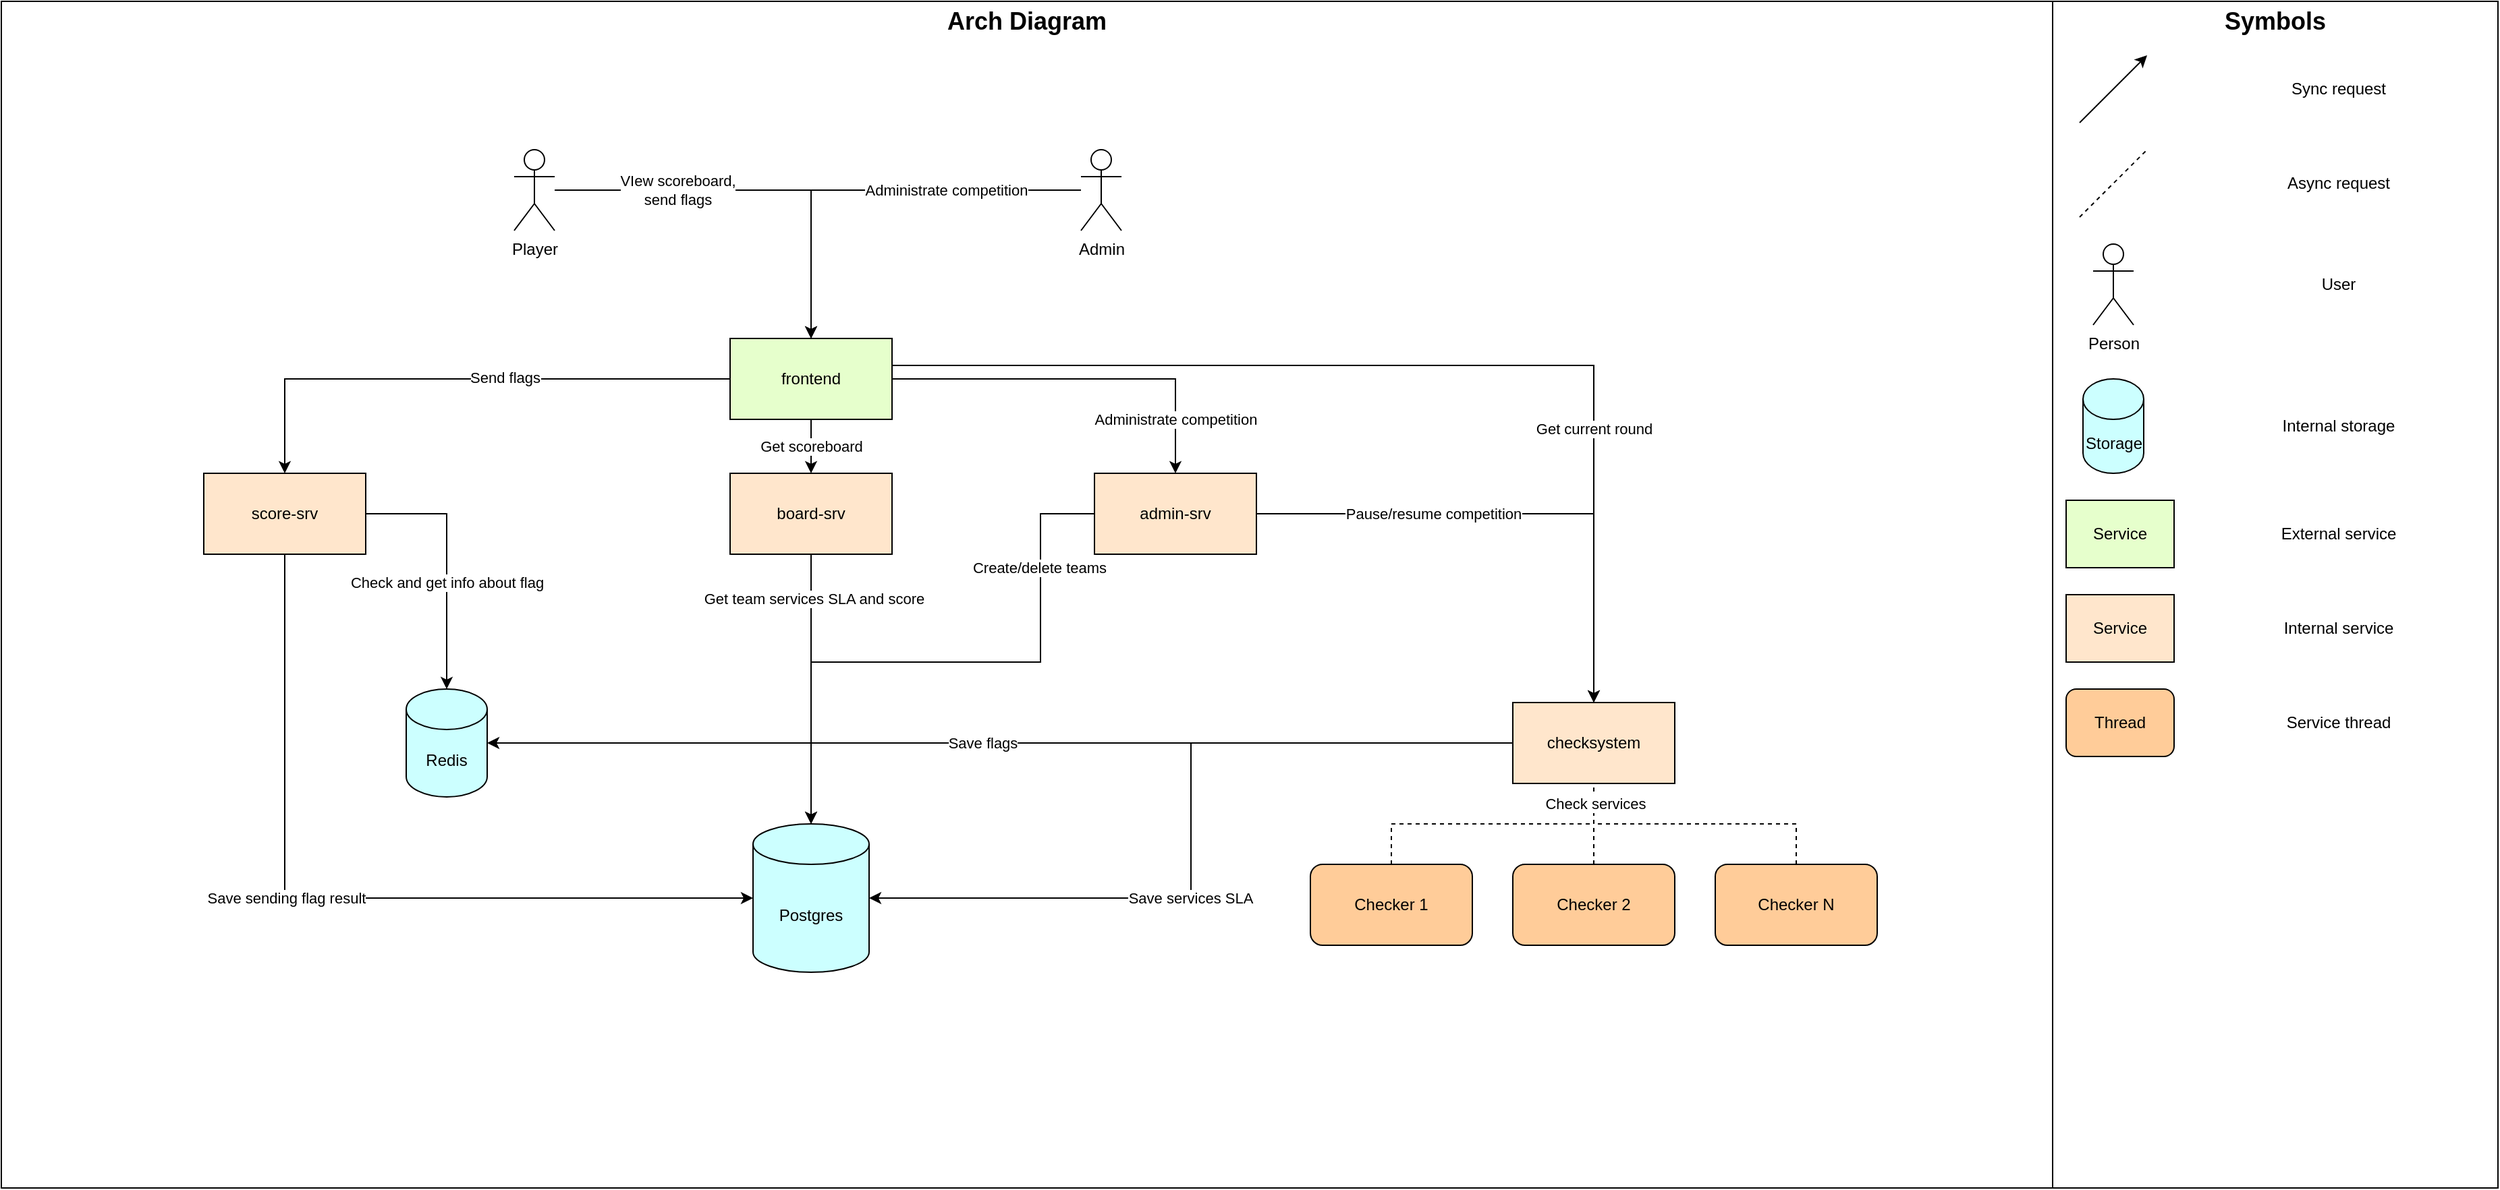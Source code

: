 <mxfile version="28.2.0">
  <diagram name="Страница — 1" id="Ni9d62_GUsq3itfJfj9p">
    <mxGraphModel dx="1727" dy="2165" grid="1" gridSize="10" guides="1" tooltips="1" connect="1" arrows="1" fold="1" page="1" pageScale="1" pageWidth="827" pageHeight="1169" math="0" shadow="0">
      <root>
        <mxCell id="0" />
        <mxCell id="1" parent="0" />
        <mxCell id="X5GpdGxEKk11jWqyikx_-73" value="" style="rounded=0;whiteSpace=wrap;html=1;" parent="1" vertex="1">
          <mxGeometry x="40" y="-160" width="1850" height="880" as="geometry" />
        </mxCell>
        <mxCell id="X5GpdGxEKk11jWqyikx_-41" value="" style="rounded=0;whiteSpace=wrap;html=1;shadow=0;fillColor=none;" parent="1" vertex="1">
          <mxGeometry x="1560" y="-160" width="330" height="880" as="geometry" />
        </mxCell>
        <mxCell id="X5GpdGxEKk11jWqyikx_-40" value="" style="rounded=0;whiteSpace=wrap;html=1;shadow=0;fillColor=none;" parent="1" vertex="1">
          <mxGeometry x="40" y="-160" width="1520" height="880" as="geometry" />
        </mxCell>
        <mxCell id="X5GpdGxEKk11jWqyikx_-21" style="edgeStyle=orthogonalEdgeStyle;rounded=0;orthogonalLoop=1;jettySize=auto;html=1;" parent="1" source="NIi3v9Sl0Alt51TeYE1C-1" target="X5GpdGxEKk11jWqyikx_-19" edge="1">
          <mxGeometry relative="1" as="geometry" />
        </mxCell>
        <mxCell id="X5GpdGxEKk11jWqyikx_-24" value="Check and get info about flag" style="edgeLabel;html=1;align=center;verticalAlign=middle;resizable=0;points=[];" parent="X5GpdGxEKk11jWqyikx_-21" vertex="1" connectable="0">
          <mxGeometry x="-0.312" y="-1" relative="1" as="geometry">
            <mxPoint x="1" y="45" as="offset" />
          </mxGeometry>
        </mxCell>
        <mxCell id="NIi3v9Sl0Alt51TeYE1C-1" value="score-srv" style="rounded=0;whiteSpace=wrap;html=1;fillColor=#FFE6CC;" parent="1" vertex="1">
          <mxGeometry x="190" y="190" width="120" height="60" as="geometry" />
        </mxCell>
        <mxCell id="X5GpdGxEKk11jWqyikx_-25" style="edgeStyle=orthogonalEdgeStyle;rounded=0;orthogonalLoop=1;jettySize=auto;html=1;entryX=0.5;entryY=0;entryDx=0;entryDy=0;" parent="1" source="NIi3v9Sl0Alt51TeYE1C-2" target="NIi3v9Sl0Alt51TeYE1C-10" edge="1">
          <mxGeometry relative="1" as="geometry" />
        </mxCell>
        <mxCell id="X5GpdGxEKk11jWqyikx_-27" value="VIew scoreboard,&lt;br&gt;send flags" style="edgeLabel;html=1;align=center;verticalAlign=middle;resizable=0;points=[];" parent="X5GpdGxEKk11jWqyikx_-25" vertex="1" connectable="0">
          <mxGeometry x="-0.477" y="-1" relative="1" as="geometry">
            <mxPoint x="12" y="-1" as="offset" />
          </mxGeometry>
        </mxCell>
        <mxCell id="NIi3v9Sl0Alt51TeYE1C-2" value="Player" style="shape=umlActor;verticalLabelPosition=bottom;verticalAlign=top;html=1;outlineConnect=0;" parent="1" vertex="1">
          <mxGeometry x="420" y="-50" width="30" height="60" as="geometry" />
        </mxCell>
        <mxCell id="X5GpdGxEKk11jWqyikx_-26" style="edgeStyle=orthogonalEdgeStyle;rounded=0;orthogonalLoop=1;jettySize=auto;html=1;entryX=0.5;entryY=0;entryDx=0;entryDy=0;" parent="1" source="NIi3v9Sl0Alt51TeYE1C-3" target="NIi3v9Sl0Alt51TeYE1C-10" edge="1">
          <mxGeometry relative="1" as="geometry">
            <Array as="points">
              <mxPoint x="640" y="-20" />
            </Array>
          </mxGeometry>
        </mxCell>
        <mxCell id="X5GpdGxEKk11jWqyikx_-28" value="Administrate competition" style="edgeLabel;html=1;align=center;verticalAlign=middle;resizable=0;points=[];" parent="X5GpdGxEKk11jWqyikx_-26" vertex="1" connectable="0">
          <mxGeometry x="-0.451" y="1" relative="1" as="geometry">
            <mxPoint x="-15" y="-1" as="offset" />
          </mxGeometry>
        </mxCell>
        <mxCell id="NIi3v9Sl0Alt51TeYE1C-3" value="Admin" style="shape=umlActor;verticalLabelPosition=bottom;verticalAlign=top;html=1;outlineConnect=0;" parent="1" vertex="1">
          <mxGeometry x="840" y="-50" width="30" height="60" as="geometry" />
        </mxCell>
        <mxCell id="X5GpdGxEKk11jWqyikx_-1" value="" style="edgeStyle=orthogonalEdgeStyle;rounded=0;orthogonalLoop=1;jettySize=auto;html=1;" parent="1" source="NIi3v9Sl0Alt51TeYE1C-10" target="NIi3v9Sl0Alt51TeYE1C-1" edge="1">
          <mxGeometry relative="1" as="geometry" />
        </mxCell>
        <mxCell id="X5GpdGxEKk11jWqyikx_-2" value="Send flags" style="edgeLabel;html=1;align=center;verticalAlign=middle;resizable=0;points=[];" parent="X5GpdGxEKk11jWqyikx_-1" vertex="1" connectable="0">
          <mxGeometry x="-0.162" y="-1" relative="1" as="geometry">
            <mxPoint as="offset" />
          </mxGeometry>
        </mxCell>
        <mxCell id="X5GpdGxEKk11jWqyikx_-3" style="edgeStyle=orthogonalEdgeStyle;rounded=0;orthogonalLoop=1;jettySize=auto;html=1;entryX=0.5;entryY=0;entryDx=0;entryDy=0;" parent="1" source="NIi3v9Sl0Alt51TeYE1C-10" target="NIi3v9Sl0Alt51TeYE1C-19" edge="1">
          <mxGeometry relative="1" as="geometry">
            <mxPoint x="540" y="120" as="targetPoint" />
          </mxGeometry>
        </mxCell>
        <mxCell id="X5GpdGxEKk11jWqyikx_-4" value="Get scoreboard" style="edgeLabel;html=1;align=center;verticalAlign=middle;resizable=0;points=[];" parent="X5GpdGxEKk11jWqyikx_-3" vertex="1" connectable="0">
          <mxGeometry x="0.234" y="-1" relative="1" as="geometry">
            <mxPoint x="1" y="-5" as="offset" />
          </mxGeometry>
        </mxCell>
        <mxCell id="X5GpdGxEKk11jWqyikx_-5" style="edgeStyle=orthogonalEdgeStyle;rounded=0;orthogonalLoop=1;jettySize=auto;html=1;" parent="1" source="NIi3v9Sl0Alt51TeYE1C-10" target="NIi3v9Sl0Alt51TeYE1C-21" edge="1">
          <mxGeometry relative="1" as="geometry" />
        </mxCell>
        <mxCell id="X5GpdGxEKk11jWqyikx_-6" value="Administrate competition" style="edgeLabel;html=1;align=center;verticalAlign=middle;resizable=0;points=[];" parent="X5GpdGxEKk11jWqyikx_-5" vertex="1" connectable="0">
          <mxGeometry x="0.199" y="2" relative="1" as="geometry">
            <mxPoint x="42" y="32" as="offset" />
          </mxGeometry>
        </mxCell>
        <mxCell id="NIi3v9Sl0Alt51TeYE1C-10" value="frontend" style="rounded=0;whiteSpace=wrap;html=1;fillColor=#E6FFCC;" parent="1" vertex="1">
          <mxGeometry x="580" y="90" width="120" height="60" as="geometry" />
        </mxCell>
        <mxCell id="NIi3v9Sl0Alt51TeYE1C-18" value="Postgres" style="shape=cylinder3;whiteSpace=wrap;html=1;boundedLbl=1;backgroundOutline=1;size=15;fillColor=#CCFFFF;" parent="1" vertex="1">
          <mxGeometry x="597" y="450" width="86" height="110" as="geometry" />
        </mxCell>
        <mxCell id="NIi3v9Sl0Alt51TeYE1C-19" value="board-srv" style="rounded=0;whiteSpace=wrap;html=1;fillColor=#FFE6CC;" parent="1" vertex="1">
          <mxGeometry x="580" y="190" width="120" height="60" as="geometry" />
        </mxCell>
        <mxCell id="NIi3v9Sl0Alt51TeYE1C-27" style="edgeStyle=orthogonalEdgeStyle;rounded=0;orthogonalLoop=1;jettySize=auto;html=1;entryX=0.5;entryY=0;entryDx=0;entryDy=0;exitX=1;exitY=0.5;exitDx=0;exitDy=0;" parent="1" source="NIi3v9Sl0Alt51TeYE1C-21" target="NIi3v9Sl0Alt51TeYE1C-25" edge="1">
          <mxGeometry relative="1" as="geometry">
            <Array as="points">
              <mxPoint x="1220" y="220" />
            </Array>
          </mxGeometry>
        </mxCell>
        <mxCell id="NIi3v9Sl0Alt51TeYE1C-28" value="Pause/resume competition" style="edgeLabel;html=1;align=center;verticalAlign=middle;resizable=0;points=[];" parent="NIi3v9Sl0Alt51TeYE1C-27" vertex="1" connectable="0">
          <mxGeometry x="-0.075" y="-3" relative="1" as="geometry">
            <mxPoint x="-50" y="-3" as="offset" />
          </mxGeometry>
        </mxCell>
        <mxCell id="NIi3v9Sl0Alt51TeYE1C-21" value="admin-srv" style="rounded=0;whiteSpace=wrap;html=1;fillColor=#FFE6CC;" parent="1" vertex="1">
          <mxGeometry x="850" y="190" width="120" height="60" as="geometry" />
        </mxCell>
        <mxCell id="NIi3v9Sl0Alt51TeYE1C-25" value="checksystem" style="rounded=0;whiteSpace=wrap;html=1;fillColor=#FFE6CC;" parent="1" vertex="1">
          <mxGeometry x="1160" y="360" width="120" height="60" as="geometry" />
        </mxCell>
        <mxCell id="X5GpdGxEKk11jWqyikx_-7" style="edgeStyle=orthogonalEdgeStyle;rounded=0;orthogonalLoop=1;jettySize=auto;html=1;entryX=1;entryY=0.5;entryDx=0;entryDy=0;entryPerimeter=0;" parent="1" source="NIi3v9Sl0Alt51TeYE1C-25" target="NIi3v9Sl0Alt51TeYE1C-18" edge="1">
          <mxGeometry relative="1" as="geometry" />
        </mxCell>
        <mxCell id="X5GpdGxEKk11jWqyikx_-8" value="Save services SLA" style="edgeLabel;html=1;align=center;verticalAlign=middle;resizable=0;points=[];" parent="X5GpdGxEKk11jWqyikx_-7" vertex="1" connectable="0">
          <mxGeometry x="-0.231" y="2" relative="1" as="geometry">
            <mxPoint x="-12" y="113" as="offset" />
          </mxGeometry>
        </mxCell>
        <mxCell id="X5GpdGxEKk11jWqyikx_-9" style="edgeStyle=orthogonalEdgeStyle;rounded=0;orthogonalLoop=1;jettySize=auto;html=1;entryX=0.5;entryY=0;entryDx=0;entryDy=0;entryPerimeter=0;" parent="1" source="NIi3v9Sl0Alt51TeYE1C-19" target="NIi3v9Sl0Alt51TeYE1C-18" edge="1">
          <mxGeometry relative="1" as="geometry" />
        </mxCell>
        <mxCell id="X5GpdGxEKk11jWqyikx_-18" value="Get team services SLA and score" style="edgeLabel;html=1;align=center;verticalAlign=middle;resizable=0;points=[];" parent="X5GpdGxEKk11jWqyikx_-9" vertex="1" connectable="0">
          <mxGeometry x="-0.674" y="2" relative="1" as="geometry">
            <mxPoint as="offset" />
          </mxGeometry>
        </mxCell>
        <mxCell id="X5GpdGxEKk11jWqyikx_-11" value="Checker 1" style="rounded=1;whiteSpace=wrap;html=1;fillColor=#FFCC99;" parent="1" vertex="1">
          <mxGeometry x="1010" y="480" width="120" height="60" as="geometry" />
        </mxCell>
        <mxCell id="X5GpdGxEKk11jWqyikx_-12" value="Checker 2" style="rounded=1;whiteSpace=wrap;html=1;fillColor=#FFCC99;" parent="1" vertex="1">
          <mxGeometry x="1160" y="480" width="120" height="60" as="geometry" />
        </mxCell>
        <mxCell id="X5GpdGxEKk11jWqyikx_-16" style="edgeStyle=orthogonalEdgeStyle;rounded=0;orthogonalLoop=1;jettySize=auto;html=1;entryX=0;entryY=0.5;entryDx=0;entryDy=0;entryPerimeter=0;exitX=0.5;exitY=1;exitDx=0;exitDy=0;" parent="1" source="NIi3v9Sl0Alt51TeYE1C-1" target="NIi3v9Sl0Alt51TeYE1C-18" edge="1">
          <mxGeometry relative="1" as="geometry" />
        </mxCell>
        <mxCell id="X5GpdGxEKk11jWqyikx_-32" value="Save sending flag result" style="edgeLabel;html=1;align=center;verticalAlign=middle;resizable=0;points=[];" parent="X5GpdGxEKk11jWqyikx_-16" vertex="1" connectable="0">
          <mxGeometry x="-0.15" relative="1" as="geometry">
            <mxPoint as="offset" />
          </mxGeometry>
        </mxCell>
        <mxCell id="X5GpdGxEKk11jWqyikx_-17" style="edgeStyle=orthogonalEdgeStyle;rounded=0;orthogonalLoop=1;jettySize=auto;html=1;entryX=0.5;entryY=0;entryDx=0;entryDy=0;entryPerimeter=0;" parent="1" source="NIi3v9Sl0Alt51TeYE1C-21" target="NIi3v9Sl0Alt51TeYE1C-18" edge="1">
          <mxGeometry relative="1" as="geometry">
            <Array as="points">
              <mxPoint x="810" y="330" />
              <mxPoint x="640" y="330" />
            </Array>
          </mxGeometry>
        </mxCell>
        <mxCell id="X5GpdGxEKk11jWqyikx_-72" value="Create/delete teams" style="edgeLabel;html=1;align=center;verticalAlign=middle;resizable=0;points=[];" parent="X5GpdGxEKk11jWqyikx_-17" vertex="1" connectable="0">
          <mxGeometry x="-0.596" y="-1" relative="1" as="geometry">
            <mxPoint y="-9" as="offset" />
          </mxGeometry>
        </mxCell>
        <mxCell id="X5GpdGxEKk11jWqyikx_-19" value="Redis" style="shape=cylinder3;whiteSpace=wrap;html=1;boundedLbl=1;backgroundOutline=1;size=15;fillColor=#CCFFFF;" parent="1" vertex="1">
          <mxGeometry x="340" y="350" width="60" height="80" as="geometry" />
        </mxCell>
        <mxCell id="X5GpdGxEKk11jWqyikx_-22" style="edgeStyle=orthogonalEdgeStyle;rounded=0;orthogonalLoop=1;jettySize=auto;html=1;entryX=1;entryY=0.5;entryDx=0;entryDy=0;entryPerimeter=0;" parent="1" source="NIi3v9Sl0Alt51TeYE1C-25" target="X5GpdGxEKk11jWqyikx_-19" edge="1">
          <mxGeometry relative="1" as="geometry" />
        </mxCell>
        <mxCell id="X5GpdGxEKk11jWqyikx_-23" value="Save flags" style="edgeLabel;html=1;align=center;verticalAlign=middle;resizable=0;points=[];" parent="X5GpdGxEKk11jWqyikx_-22" vertex="1" connectable="0">
          <mxGeometry x="0.136" y="-2" relative="1" as="geometry">
            <mxPoint x="38" y="2" as="offset" />
          </mxGeometry>
        </mxCell>
        <mxCell id="X5GpdGxEKk11jWqyikx_-33" value="Checker N" style="rounded=1;whiteSpace=wrap;html=1;fillColor=#FFCC99;" parent="1" vertex="1">
          <mxGeometry x="1310" y="480" width="120" height="60" as="geometry" />
        </mxCell>
        <mxCell id="X5GpdGxEKk11jWqyikx_-36" value="" style="endArrow=none;dashed=1;html=1;rounded=0;entryX=0.5;entryY=1;entryDx=0;entryDy=0;exitX=0.5;exitY=0;exitDx=0;exitDy=0;" parent="1" source="X5GpdGxEKk11jWqyikx_-12" target="NIi3v9Sl0Alt51TeYE1C-25" edge="1">
          <mxGeometry width="50" height="50" relative="1" as="geometry">
            <mxPoint x="1170" y="470" as="sourcePoint" />
            <mxPoint x="1220" y="420" as="targetPoint" />
          </mxGeometry>
        </mxCell>
        <mxCell id="X5GpdGxEKk11jWqyikx_-37" value="" style="endArrow=none;dashed=1;html=1;rounded=0;entryX=0.5;entryY=1;entryDx=0;entryDy=0;exitX=0.5;exitY=0;exitDx=0;exitDy=0;edgeStyle=orthogonalEdgeStyle;" parent="1" source="X5GpdGxEKk11jWqyikx_-11" target="NIi3v9Sl0Alt51TeYE1C-25" edge="1">
          <mxGeometry width="50" height="50" relative="1" as="geometry">
            <mxPoint x="830" y="510" as="sourcePoint" />
            <mxPoint x="880" y="460" as="targetPoint" />
          </mxGeometry>
        </mxCell>
        <mxCell id="X5GpdGxEKk11jWqyikx_-39" value="" style="endArrow=none;dashed=1;html=1;rounded=0;entryX=0.5;entryY=1;entryDx=0;entryDy=0;exitX=0.5;exitY=0;exitDx=0;exitDy=0;edgeStyle=orthogonalEdgeStyle;" parent="1" source="X5GpdGxEKk11jWqyikx_-33" target="NIi3v9Sl0Alt51TeYE1C-25" edge="1">
          <mxGeometry width="50" height="50" relative="1" as="geometry">
            <mxPoint x="1010" y="500" as="sourcePoint" />
            <mxPoint x="1060" y="450" as="targetPoint" />
          </mxGeometry>
        </mxCell>
        <mxCell id="X5GpdGxEKk11jWqyikx_-71" value="Check services" style="edgeLabel;html=1;align=center;verticalAlign=middle;resizable=0;points=[];" parent="X5GpdGxEKk11jWqyikx_-39" vertex="1" connectable="0">
          <mxGeometry x="0.862" relative="1" as="geometry">
            <mxPoint x="1" as="offset" />
          </mxGeometry>
        </mxCell>
        <mxCell id="X5GpdGxEKk11jWqyikx_-42" value="&lt;font style=&quot;font-size: 18px;&quot;&gt;&lt;b&gt;Arch Diagram&lt;/b&gt;&lt;/font&gt;" style="text;html=1;align=center;verticalAlign=middle;whiteSpace=wrap;rounded=0;" parent="1" vertex="1">
          <mxGeometry x="40" y="-160" width="1520" height="30" as="geometry" />
        </mxCell>
        <mxCell id="X5GpdGxEKk11jWqyikx_-43" value="&lt;b&gt;&lt;font style=&quot;font-size: 18px;&quot;&gt;Symbols&lt;/font&gt;&lt;/b&gt;" style="text;html=1;align=center;verticalAlign=middle;whiteSpace=wrap;rounded=0;" parent="1" vertex="1">
          <mxGeometry x="1560" y="-160" width="330" height="30" as="geometry" />
        </mxCell>
        <mxCell id="X5GpdGxEKk11jWqyikx_-44" value="" style="endArrow=classic;html=1;rounded=0;" parent="1" edge="1">
          <mxGeometry width="50" height="50" relative="1" as="geometry">
            <mxPoint x="1580" y="-70" as="sourcePoint" />
            <mxPoint x="1630" y="-120" as="targetPoint" />
          </mxGeometry>
        </mxCell>
        <mxCell id="X5GpdGxEKk11jWqyikx_-46" value="Sync request" style="text;html=1;align=center;verticalAlign=middle;whiteSpace=wrap;rounded=0;" parent="1" vertex="1">
          <mxGeometry x="1654" y="-110" width="236" height="30" as="geometry" />
        </mxCell>
        <mxCell id="X5GpdGxEKk11jWqyikx_-47" value="" style="endArrow=none;dashed=1;html=1;rounded=0;" parent="1" edge="1">
          <mxGeometry width="50" height="50" relative="1" as="geometry">
            <mxPoint x="1580" as="sourcePoint" />
            <mxPoint x="1630" y="-50" as="targetPoint" />
          </mxGeometry>
        </mxCell>
        <mxCell id="X5GpdGxEKk11jWqyikx_-48" value="Async request" style="text;html=1;align=center;verticalAlign=middle;whiteSpace=wrap;rounded=0;" parent="1" vertex="1">
          <mxGeometry x="1654" y="-40" width="236" height="30" as="geometry" />
        </mxCell>
        <mxCell id="X5GpdGxEKk11jWqyikx_-49" value="Person" style="shape=umlActor;verticalLabelPosition=bottom;verticalAlign=top;html=1;outlineConnect=0;" parent="1" vertex="1">
          <mxGeometry x="1590" y="20" width="30" height="60" as="geometry" />
        </mxCell>
        <mxCell id="X5GpdGxEKk11jWqyikx_-50" value="User" style="text;html=1;align=center;verticalAlign=middle;whiteSpace=wrap;rounded=0;" parent="1" vertex="1">
          <mxGeometry x="1654" y="35" width="236" height="30" as="geometry" />
        </mxCell>
        <mxCell id="X5GpdGxEKk11jWqyikx_-51" value="Storage" style="shape=cylinder3;whiteSpace=wrap;html=1;boundedLbl=1;backgroundOutline=1;size=15;fillColor=#CCFFFF;" parent="1" vertex="1">
          <mxGeometry x="1582.5" y="120" width="45" height="70" as="geometry" />
        </mxCell>
        <mxCell id="X5GpdGxEKk11jWqyikx_-52" value="Internal storage" style="text;html=1;align=center;verticalAlign=middle;whiteSpace=wrap;rounded=0;" parent="1" vertex="1">
          <mxGeometry x="1654" y="140" width="236" height="30" as="geometry" />
        </mxCell>
        <mxCell id="X5GpdGxEKk11jWqyikx_-63" value="Service" style="rounded=0;whiteSpace=wrap;html=1;fillColor=#E6FFCC;" parent="1" vertex="1">
          <mxGeometry x="1570" y="210" width="80" height="50" as="geometry" />
        </mxCell>
        <mxCell id="X5GpdGxEKk11jWqyikx_-64" value="External service" style="text;html=1;align=center;verticalAlign=middle;whiteSpace=wrap;rounded=0;" parent="1" vertex="1">
          <mxGeometry x="1654" y="220" width="236" height="30" as="geometry" />
        </mxCell>
        <mxCell id="X5GpdGxEKk11jWqyikx_-67" value="Service" style="rounded=0;whiteSpace=wrap;html=1;fillColor=#FFE6CC;" parent="1" vertex="1">
          <mxGeometry x="1570" y="280" width="80" height="50" as="geometry" />
        </mxCell>
        <mxCell id="X5GpdGxEKk11jWqyikx_-68" value="Internal service" style="text;html=1;align=center;verticalAlign=middle;whiteSpace=wrap;rounded=0;" parent="1" vertex="1">
          <mxGeometry x="1654" y="290" width="236" height="30" as="geometry" />
        </mxCell>
        <mxCell id="X5GpdGxEKk11jWqyikx_-69" value="Thread" style="rounded=1;whiteSpace=wrap;html=1;fillColor=#FFCC99;" parent="1" vertex="1">
          <mxGeometry x="1570" y="350" width="80" height="50" as="geometry" />
        </mxCell>
        <mxCell id="X5GpdGxEKk11jWqyikx_-70" value="Service thread" style="text;html=1;align=center;verticalAlign=middle;whiteSpace=wrap;rounded=0;" parent="1" vertex="1">
          <mxGeometry x="1654" y="360" width="236" height="30" as="geometry" />
        </mxCell>
        <mxCell id="1bECHF4V8UaTJ3yHC53t-1" value="" style="endArrow=classic;html=1;rounded=0;entryX=0.5;entryY=0;entryDx=0;entryDy=0;" parent="1" edge="1">
          <mxGeometry width="50" height="50" relative="1" as="geometry">
            <mxPoint x="700" y="110" as="sourcePoint" />
            <mxPoint x="1220" y="360" as="targetPoint" />
            <Array as="points">
              <mxPoint x="960" y="110" />
              <mxPoint x="1220" y="110" />
            </Array>
          </mxGeometry>
        </mxCell>
        <mxCell id="1bECHF4V8UaTJ3yHC53t-2" value="Get current round" style="edgeLabel;html=1;align=center;verticalAlign=middle;resizable=0;points=[];" parent="1bECHF4V8UaTJ3yHC53t-1" vertex="1" connectable="0">
          <mxGeometry x="0.473" relative="1" as="geometry">
            <mxPoint as="offset" />
          </mxGeometry>
        </mxCell>
      </root>
    </mxGraphModel>
  </diagram>
</mxfile>
